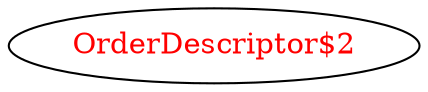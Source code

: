 digraph dependencyGraph {
 concentrate=true;
 ranksep="2.0";
 rankdir="LR"; 
 splines="ortho";
"OrderDescriptor$2" [fontcolor="red"];
}